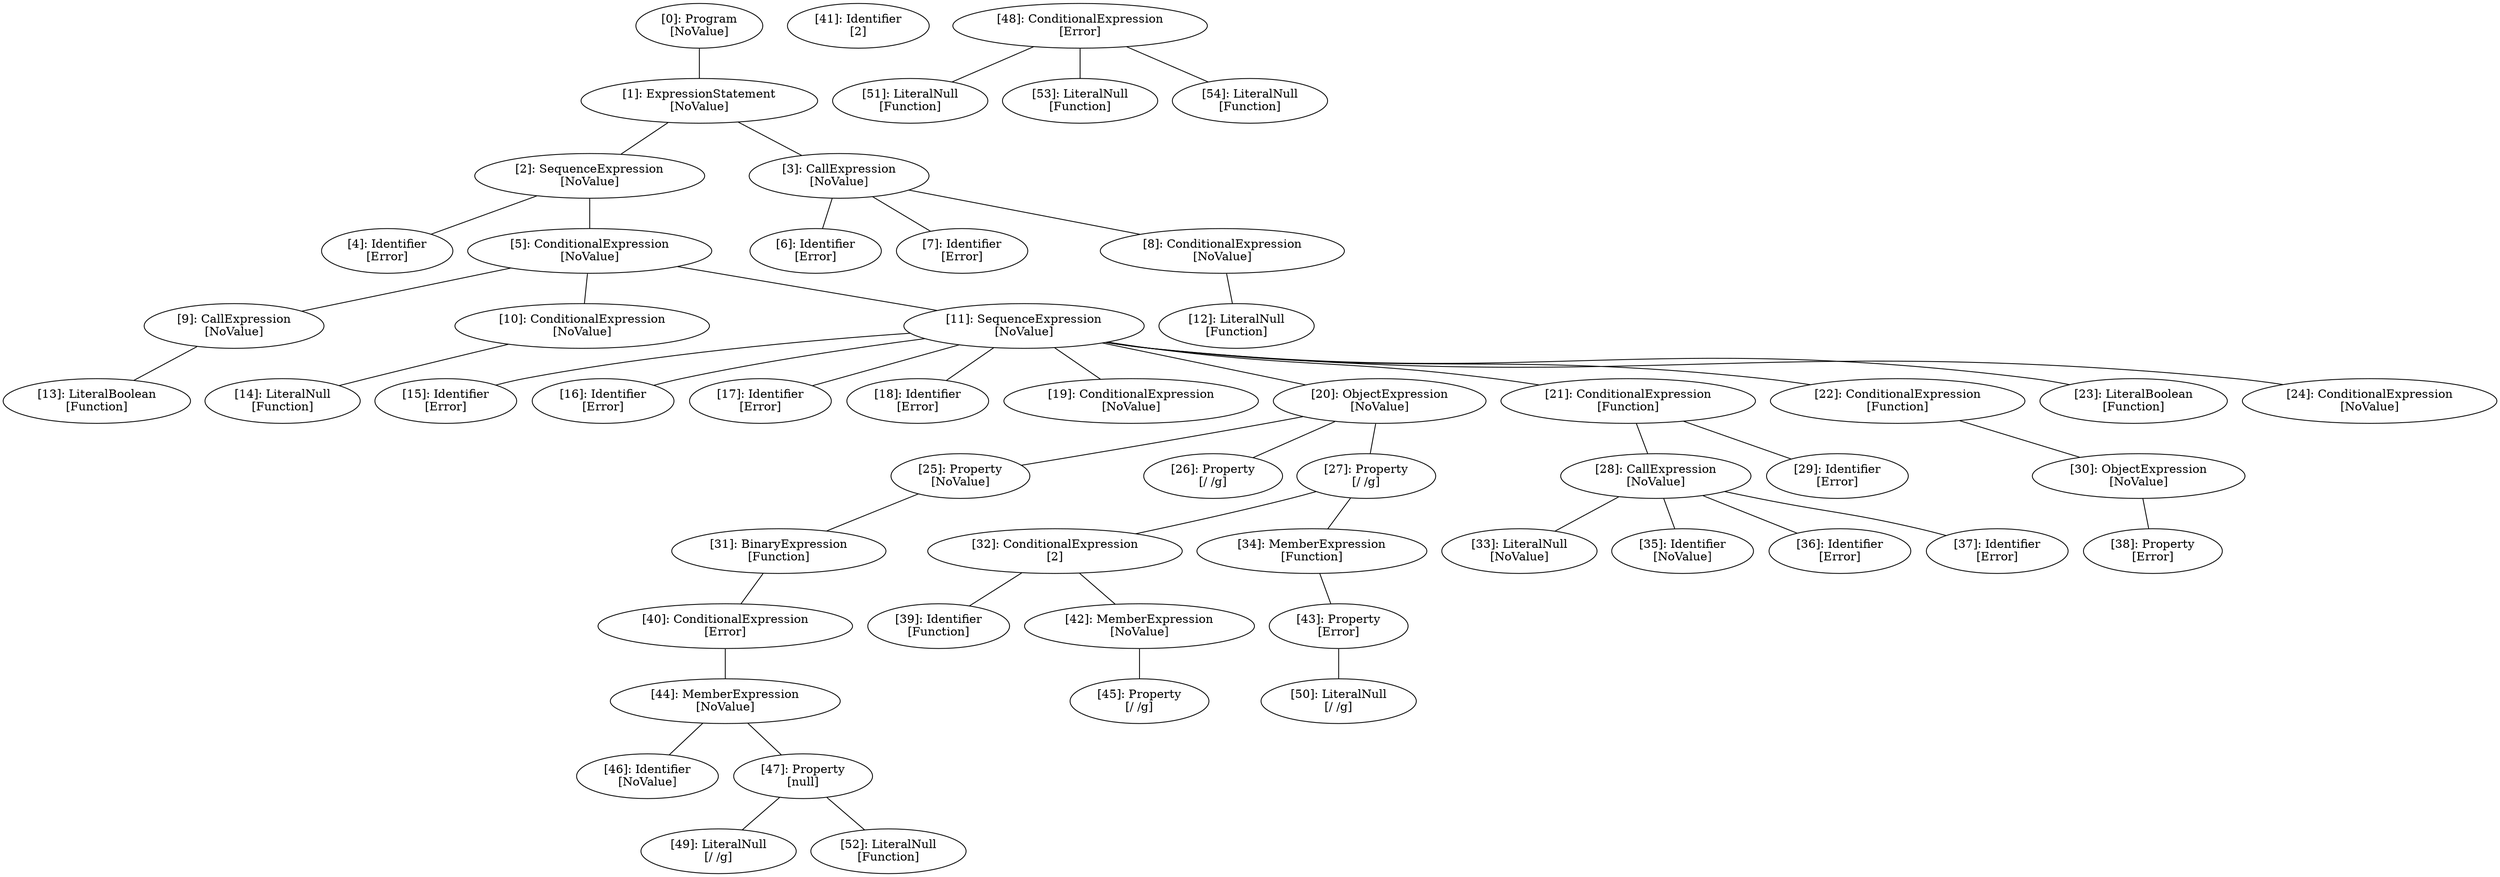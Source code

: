 // Result
graph {
	0 [label="[0]: Program
[NoValue]"]
	1 [label="[1]: ExpressionStatement
[NoValue]"]
	2 [label="[2]: SequenceExpression
[NoValue]"]
	3 [label="[3]: CallExpression
[NoValue]"]
	4 [label="[4]: Identifier
[Error]"]
	5 [label="[5]: ConditionalExpression
[NoValue]"]
	6 [label="[6]: Identifier
[Error]"]
	7 [label="[7]: Identifier
[Error]"]
	8 [label="[8]: ConditionalExpression
[NoValue]"]
	9 [label="[9]: CallExpression
[NoValue]"]
	10 [label="[10]: ConditionalExpression
[NoValue]"]
	11 [label="[11]: SequenceExpression
[NoValue]"]
	12 [label="[12]: LiteralNull
[Function]"]
	13 [label="[13]: LiteralBoolean
[Function]"]
	14 [label="[14]: LiteralNull
[Function]"]
	15 [label="[15]: Identifier
[Error]"]
	16 [label="[16]: Identifier
[Error]"]
	17 [label="[17]: Identifier
[Error]"]
	18 [label="[18]: Identifier
[Error]"]
	19 [label="[19]: ConditionalExpression
[NoValue]"]
	20 [label="[20]: ObjectExpression
[NoValue]"]
	21 [label="[21]: ConditionalExpression
[Function]"]
	22 [label="[22]: ConditionalExpression
[Function]"]
	23 [label="[23]: LiteralBoolean
[Function]"]
	24 [label="[24]: ConditionalExpression
[NoValue]"]
	25 [label="[25]: Property
[NoValue]"]
	26 [label="[26]: Property
[/ /g]"]
	27 [label="[27]: Property
[/ /g]"]
	28 [label="[28]: CallExpression
[NoValue]"]
	29 [label="[29]: Identifier
[Error]"]
	30 [label="[30]: ObjectExpression
[NoValue]"]
	31 [label="[31]: BinaryExpression
[Function]"]
	32 [label="[32]: ConditionalExpression
[2]"]
	33 [label="[33]: LiteralNull
[NoValue]"]
	34 [label="[34]: MemberExpression
[Function]"]
	35 [label="[35]: Identifier
[NoValue]"]
	36 [label="[36]: Identifier
[Error]"]
	37 [label="[37]: Identifier
[Error]"]
	38 [label="[38]: Property
[Error]"]
	39 [label="[39]: Identifier
[Function]"]
	40 [label="[40]: ConditionalExpression
[Error]"]
	41 [label="[41]: Identifier
[2]"]
	42 [label="[42]: MemberExpression
[NoValue]"]
	43 [label="[43]: Property
[Error]"]
	44 [label="[44]: MemberExpression
[NoValue]"]
	45 [label="[45]: Property
[/ /g]"]
	46 [label="[46]: Identifier
[NoValue]"]
	47 [label="[47]: Property
[null]"]
	48 [label="[48]: ConditionalExpression
[Error]"]
	49 [label="[49]: LiteralNull
[/ /g]"]
	50 [label="[50]: LiteralNull
[/ /g]"]
	51 [label="[51]: LiteralNull
[Function]"]
	52 [label="[52]: LiteralNull
[Function]"]
	53 [label="[53]: LiteralNull
[Function]"]
	54 [label="[54]: LiteralNull
[Function]"]
	0 -- 1
	1 -- 2
	1 -- 3
	2 -- 4
	2 -- 5
	3 -- 6
	3 -- 7
	3 -- 8
	5 -- 9
	5 -- 10
	5 -- 11
	8 -- 12
	9 -- 13
	10 -- 14
	11 -- 15
	11 -- 16
	11 -- 17
	11 -- 18
	11 -- 19
	11 -- 20
	11 -- 21
	11 -- 22
	11 -- 23
	11 -- 24
	20 -- 25
	20 -- 26
	20 -- 27
	21 -- 28
	21 -- 29
	22 -- 30
	25 -- 31
	27 -- 32
	27 -- 34
	28 -- 33
	28 -- 35
	28 -- 36
	28 -- 37
	30 -- 38
	31 -- 40
	32 -- 39
	32 -- 42
	34 -- 43
	40 -- 44
	42 -- 45
	43 -- 50
	44 -- 46
	44 -- 47
	47 -- 49
	47 -- 52
	48 -- 51
	48 -- 53
	48 -- 54
}
